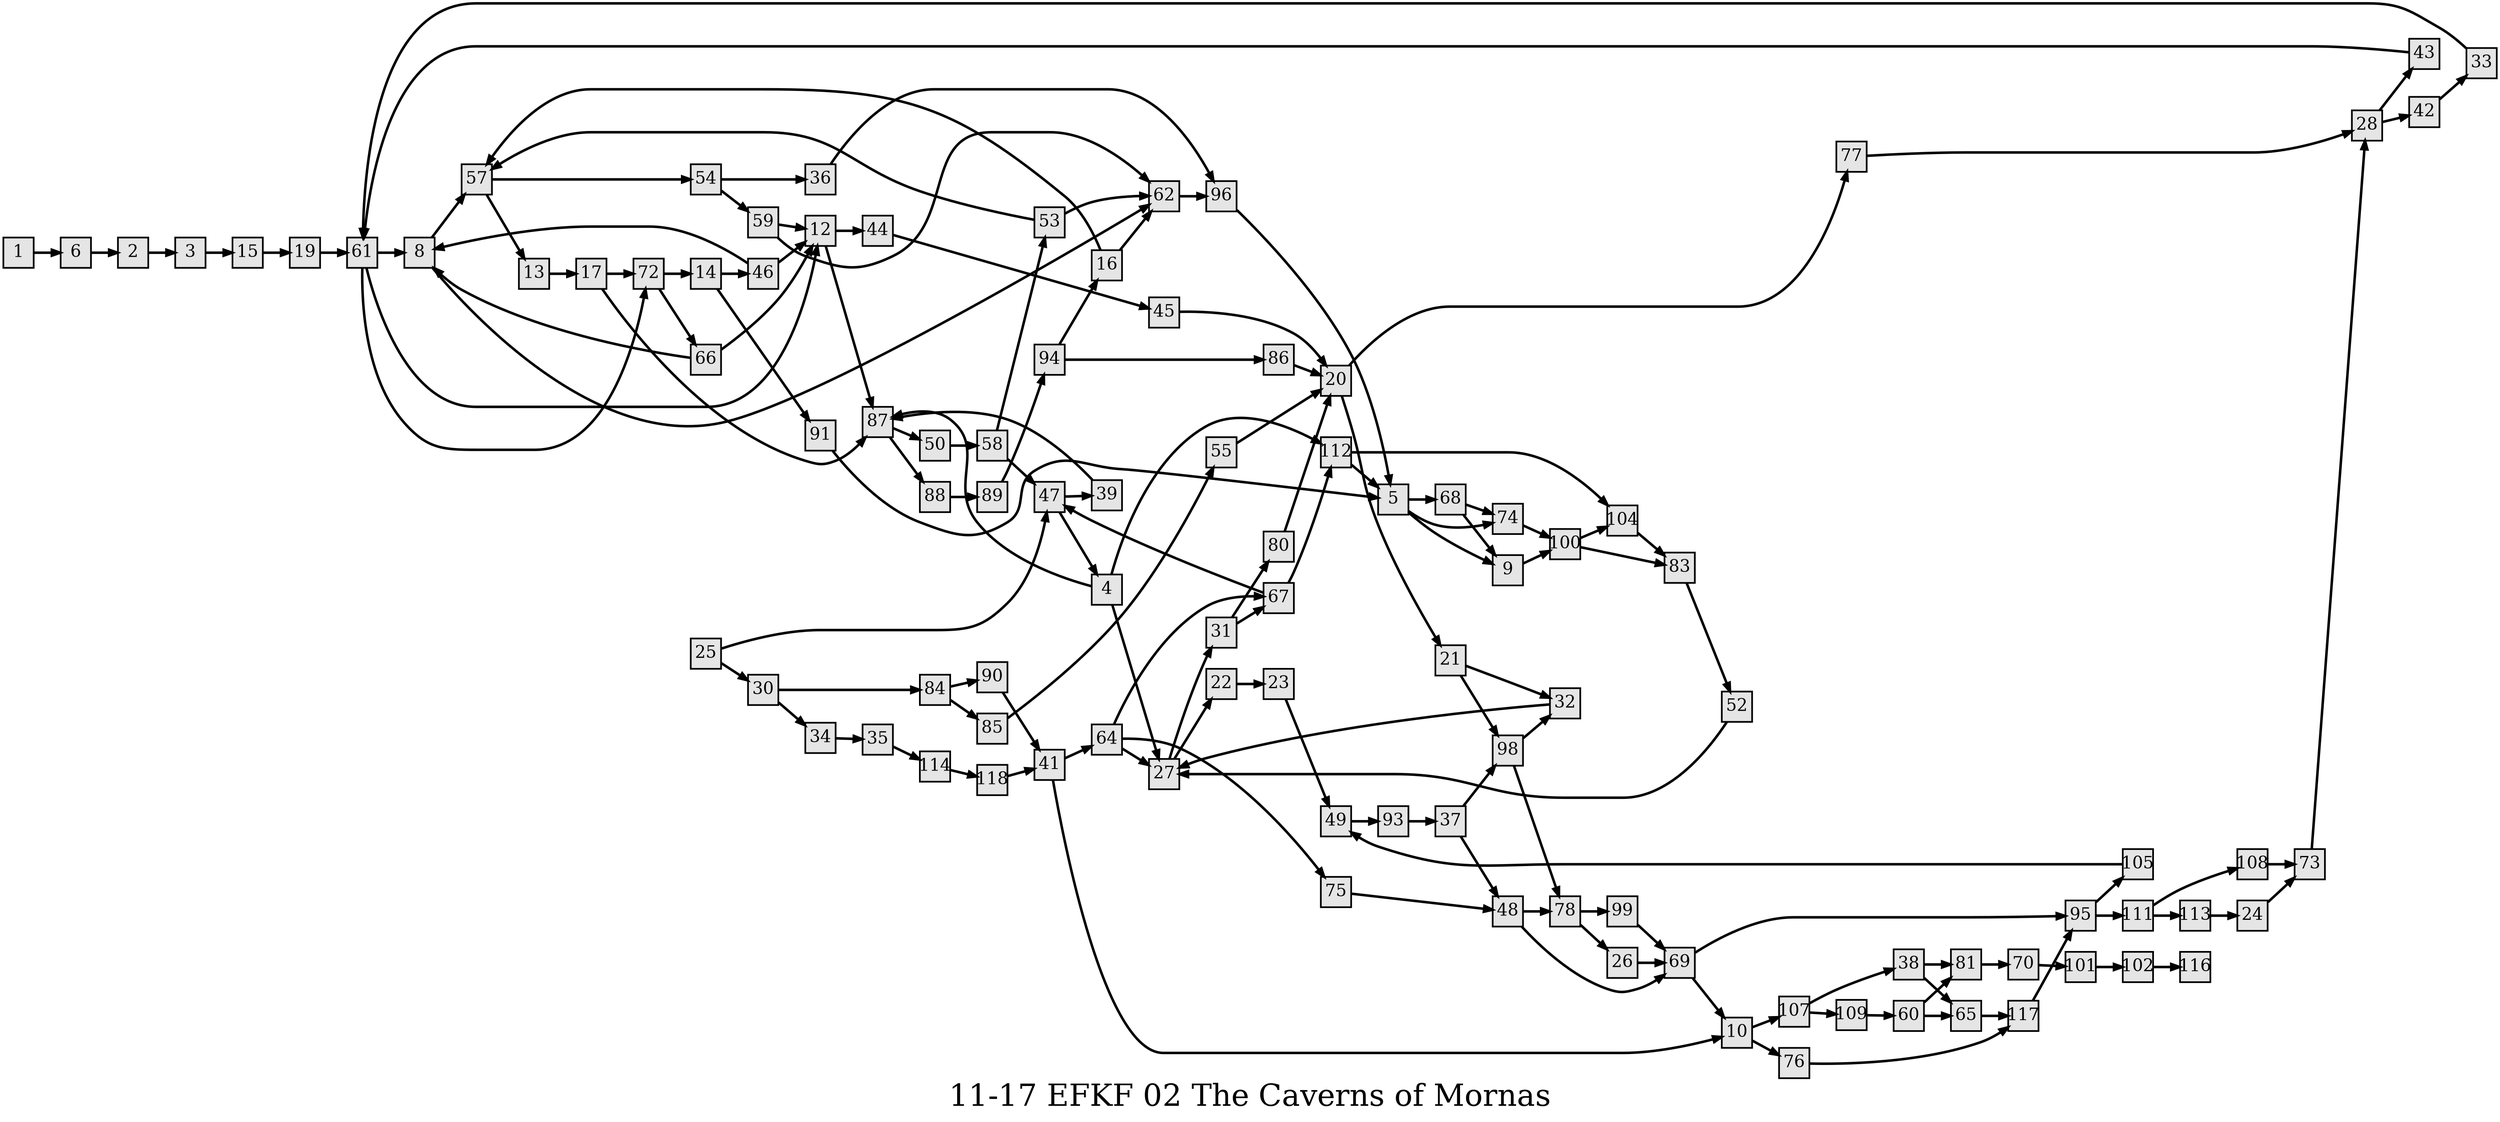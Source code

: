 digraph g{
  graph [ label="11-17 EFKF 02 The Caverns of Mornas" rankdir=LR, ordering=out, fontsize=36, nodesep="0.35", ranksep="0.45"];
  node  [shape=rect, penwidth=2, fontsize=20, style=filled, fillcolor=grey90, margin="0,0", labelfloat=true, regular=true, fixedsize=true];
  edge  [labelfloat=true, penwidth=3, fontsize=12];
  // ---;
  // group  : Katz;
  // id     :;
  // gbid   :;
  // series :;
  // title  :;
  // author :;
  // credit:;
  // - name : Kylie McGregor;
  // role : encoder;
  // date : 2017-08-30;
  // - name : Jeremy Douglass;
  // role : editor;
  // date : 2017-10-19;
  // render:;
  // - name   : small;
  // styles : gvStyles-small.txt;
  // engine : dot;
  // comment: >;
  
  // ---;
  
  // From | To | Label;
  
  1 -> 6;
  2 -> 3;
  3 -> 15;
  4 -> 87;
  4 -> 112;
  4 -> 27;
  5 -> 68;
  5 -> 74;
  5 -> 9;
  6 -> 2;
  8 -> 57;
  8 -> 62;
  9 -> 100;
  10 -> 107;
  10 -> 76;
  12 -> 44;
  12 -> 87;
  13 -> 17;
  14 -> 46;
  14 -> 91;
  15 -> 19;
  16 -> 57;
  16 -> 62;
  17 -> 72;
  17 -> 87;
  19 -> 61;
  20 -> 77;
  20 -> 21;
  21 -> 32;
  21 -> 98;
  22 -> 23;
  23 -> 49;
  24 -> 73;
  25 -> 47;
  25 -> 30;
  26 -> 69;
  27 -> 31;
  27 -> 22;
  28 -> 43;
  28 -> 42;
  30 -> 84;
  30 -> 34;
  31 -> 80;
  31 -> 67;
  32 -> 27;
  33 -> 61;
  34 -> 35;
  35 -> 114;
  36 -> 96;
  37 -> 98;
  37 -> 48;
  38 -> 81;
  38 -> 65;
  39 -> 87;
  41 -> 64;
  41 -> 10;
  42 -> 33;
  43 -> 61;
  44 -> 45;
  45 -> 20;
  46 -> 8;
  46 -> 12;
  47 -> 4;
  47 -> 39;
  48 -> 78;
  48 -> 69;
  49 -> 93;
  50 -> 58;
  52 -> 27;
  53 -> 57;
  53 -> 62;
  54 -> 36;
  54 -> 59;
  55 -> 20;
  57 -> 54;
  57 -> 13;
  58 -> 53;
  58 -> 47;
  59 -> 12;
  59 -> 62;
  60 -> 81;
  60 -> 65;
  61 -> 8;
  61 -> 12;
  61 -> 72;
  62 -> 96;
  64 -> 67;
  64 -> 75;
  64 -> 27;
  65 -> 117;
  66 -> 8;
  66 -> 12;
  67 -> 112;
  67 -> 47;
  68 -> 74;
  68 -> 9;
  69 -> 95;
  69 -> 10;
  70;
  70 -> 101;
  72 -> 14;
  72 -> 66;
  73 -> 28;
  74 -> 100;
  75 -> 48;
  76 -> 117;
  77 -> 28;
  78 -> 99;
  78 -> 26;
  80 -> 20;
  81 -> 70;
  83 -> 52;
  84 -> 90;
  84 -> 85;
  85 -> 55;
  86 -> 20;
  87 -> 50;
  87 -> 88;
  88 -> 89;
  89 -> 94;
  90 -> 41;
  91 -> 5;
  93 -> 37;
  94 -> 16;
  94 -> 86;
  95 -> 105;
  95 -> 111;
  96 -> 5;
  98 -> 32;
  98 -> 78;
  99 -> 69;
  100 -> 104;
  100 -> 83;
  101 -> 102;
  102 -> 116;
  104 -> 83;
  105 -> 49;
  107 -> 38;
  107 -> 109;
  108 -> 73;
  109 -> 60;
  111 -> 108;
  111 -> 113;
  112 -> 104;
  112 -> 5;
  113 -> 24;
  114 -> 118;
  117 -> 95;
  118 -> 41;
}

